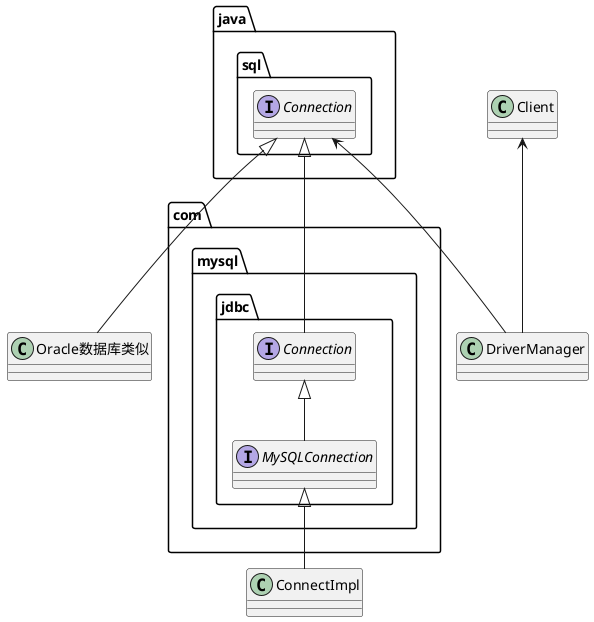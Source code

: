 @startuml
interface java.sql.Connection
interface com.mysql.jdbc.Connection
interface com.mysql.jdbc.MySQLConnection

java.sql.Connection <|-- com.mysql.jdbc.Connection
java.sql.Connection <|-- Oracle数据库类似
com.mysql.jdbc.Connection <|-- com.mysql.jdbc.MySQLConnection
com.mysql.jdbc.MySQLConnection <|-- ConnectImpl

class ConnectImpl
class Oracle数据库类似

class DriverManager
class Client
java.sql.Connection <-- DriverManager
Client <-- DriverManager

@enduml